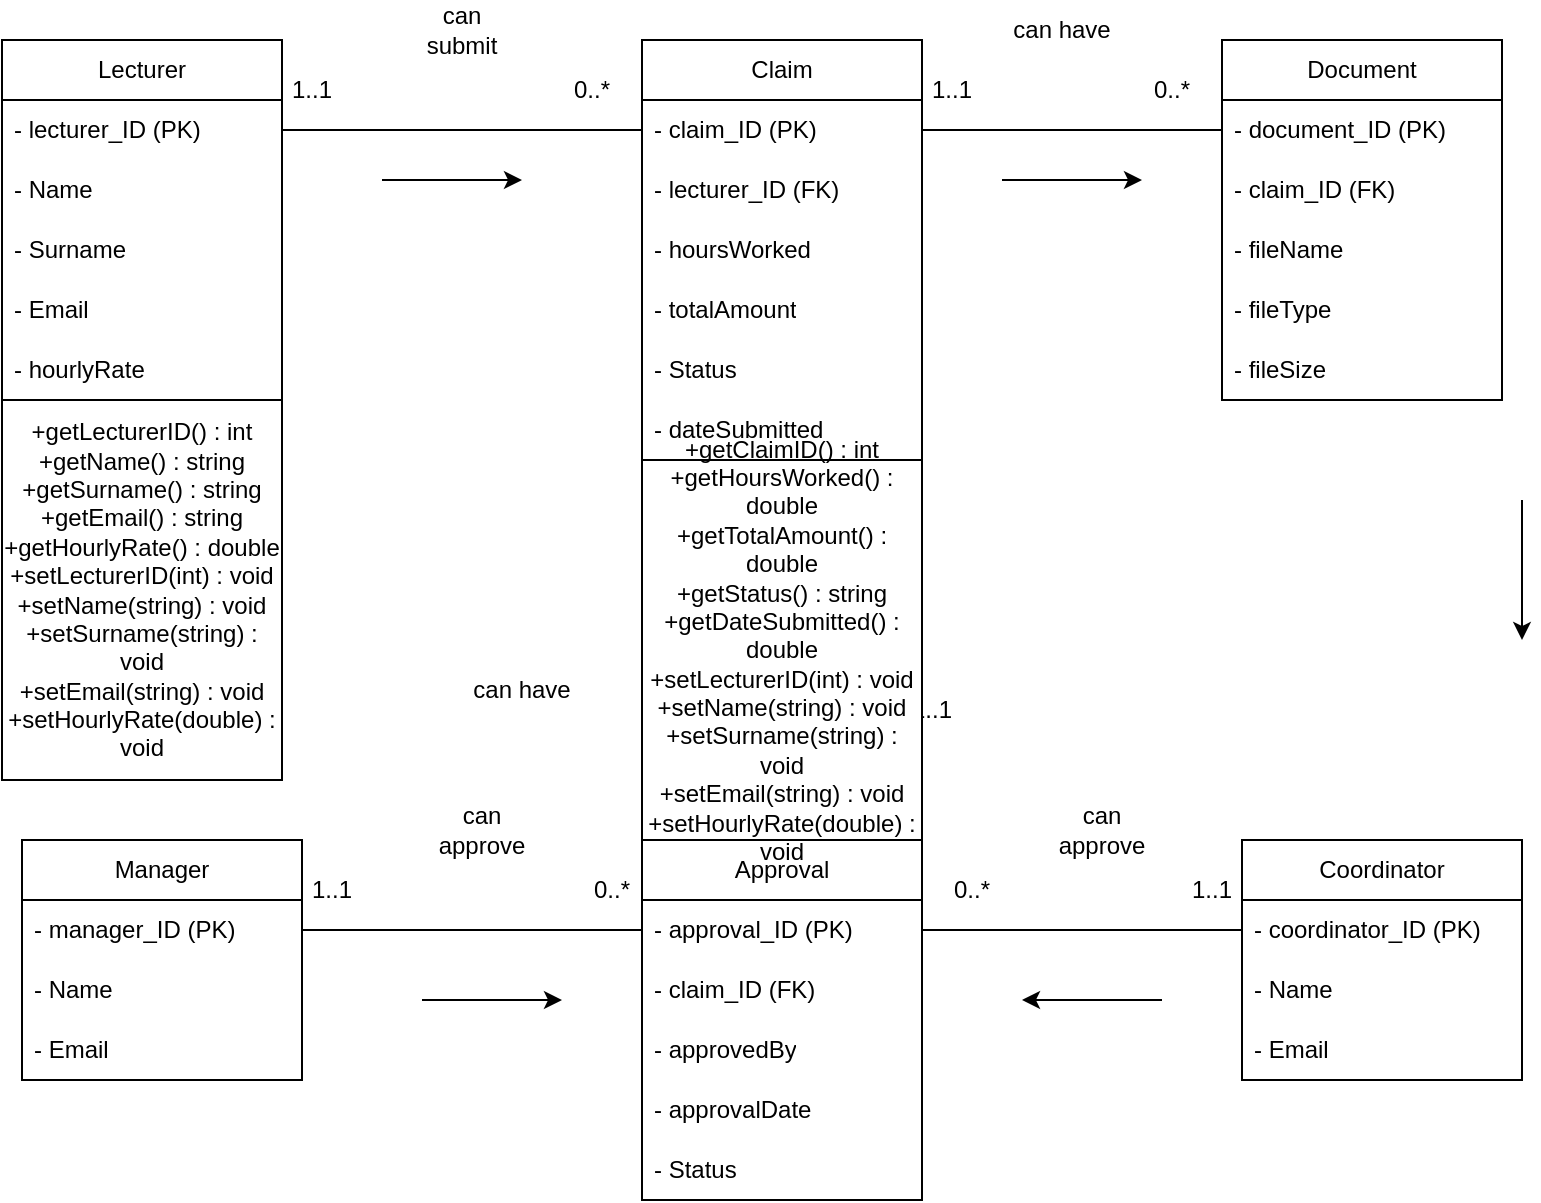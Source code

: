 <mxfile version="28.1.2">
  <diagram id="00ZYqYmhckpdk3OCZPIT" name="Page-1">
    <mxGraphModel dx="1281" dy="604" grid="1" gridSize="10" guides="1" tooltips="1" connect="1" arrows="1" fold="1" page="1" pageScale="1" pageWidth="850" pageHeight="1100" math="0" shadow="0">
      <root>
        <mxCell id="0" />
        <mxCell id="1" parent="0" />
        <mxCell id="im1Z228pbPqZflKwavZs-1" value="Lecturer" style="swimlane;fontStyle=0;childLayout=stackLayout;horizontal=1;startSize=30;horizontalStack=0;resizeParent=1;resizeParentMax=0;resizeLast=0;collapsible=1;marginBottom=0;whiteSpace=wrap;html=1;" parent="1" vertex="1">
          <mxGeometry x="40" y="80" width="140" height="180" as="geometry" />
        </mxCell>
        <mxCell id="im1Z228pbPqZflKwavZs-2" value="- lecturer_ID (PK)" style="text;strokeColor=none;fillColor=none;align=left;verticalAlign=middle;spacingLeft=4;spacingRight=4;overflow=hidden;points=[[0,0.5],[1,0.5]];portConstraint=eastwest;rotatable=0;whiteSpace=wrap;html=1;" parent="im1Z228pbPqZflKwavZs-1" vertex="1">
          <mxGeometry y="30" width="140" height="30" as="geometry" />
        </mxCell>
        <mxCell id="im1Z228pbPqZflKwavZs-3" value="- Name" style="text;strokeColor=none;fillColor=none;align=left;verticalAlign=middle;spacingLeft=4;spacingRight=4;overflow=hidden;points=[[0,0.5],[1,0.5]];portConstraint=eastwest;rotatable=0;whiteSpace=wrap;html=1;" parent="im1Z228pbPqZflKwavZs-1" vertex="1">
          <mxGeometry y="60" width="140" height="30" as="geometry" />
        </mxCell>
        <mxCell id="im1Z228pbPqZflKwavZs-4" value="- Surname" style="text;strokeColor=none;fillColor=none;align=left;verticalAlign=middle;spacingLeft=4;spacingRight=4;overflow=hidden;points=[[0,0.5],[1,0.5]];portConstraint=eastwest;rotatable=0;whiteSpace=wrap;html=1;" parent="im1Z228pbPqZflKwavZs-1" vertex="1">
          <mxGeometry y="90" width="140" height="30" as="geometry" />
        </mxCell>
        <mxCell id="im1Z228pbPqZflKwavZs-25" value="- Email" style="text;strokeColor=none;fillColor=none;align=left;verticalAlign=middle;spacingLeft=4;spacingRight=4;overflow=hidden;points=[[0,0.5],[1,0.5]];portConstraint=eastwest;rotatable=0;whiteSpace=wrap;html=1;" parent="im1Z228pbPqZflKwavZs-1" vertex="1">
          <mxGeometry y="120" width="140" height="30" as="geometry" />
        </mxCell>
        <mxCell id="im1Z228pbPqZflKwavZs-26" value="- hourlyRate" style="text;strokeColor=none;fillColor=none;align=left;verticalAlign=middle;spacingLeft=4;spacingRight=4;overflow=hidden;points=[[0,0.5],[1,0.5]];portConstraint=eastwest;rotatable=0;whiteSpace=wrap;html=1;" parent="im1Z228pbPqZflKwavZs-1" vertex="1">
          <mxGeometry y="150" width="140" height="30" as="geometry" />
        </mxCell>
        <mxCell id="im1Z228pbPqZflKwavZs-5" value="Document" style="swimlane;fontStyle=0;childLayout=stackLayout;horizontal=1;startSize=30;horizontalStack=0;resizeParent=1;resizeParentMax=0;resizeLast=0;collapsible=1;marginBottom=0;whiteSpace=wrap;html=1;" parent="1" vertex="1">
          <mxGeometry x="650" y="80" width="140" height="180" as="geometry" />
        </mxCell>
        <mxCell id="im1Z228pbPqZflKwavZs-6" value="- document_ID (PK)" style="text;strokeColor=none;fillColor=none;align=left;verticalAlign=middle;spacingLeft=4;spacingRight=4;overflow=hidden;points=[[0,0.5],[1,0.5]];portConstraint=eastwest;rotatable=0;whiteSpace=wrap;html=1;" parent="im1Z228pbPqZflKwavZs-5" vertex="1">
          <mxGeometry y="30" width="140" height="30" as="geometry" />
        </mxCell>
        <mxCell id="im1Z228pbPqZflKwavZs-7" value="- claim_ID (FK)" style="text;strokeColor=none;fillColor=none;align=left;verticalAlign=middle;spacingLeft=4;spacingRight=4;overflow=hidden;points=[[0,0.5],[1,0.5]];portConstraint=eastwest;rotatable=0;whiteSpace=wrap;html=1;" parent="im1Z228pbPqZflKwavZs-5" vertex="1">
          <mxGeometry y="60" width="140" height="30" as="geometry" />
        </mxCell>
        <mxCell id="im1Z228pbPqZflKwavZs-8" value="- fileName" style="text;strokeColor=none;fillColor=none;align=left;verticalAlign=middle;spacingLeft=4;spacingRight=4;overflow=hidden;points=[[0,0.5],[1,0.5]];portConstraint=eastwest;rotatable=0;whiteSpace=wrap;html=1;" parent="im1Z228pbPqZflKwavZs-5" vertex="1">
          <mxGeometry y="90" width="140" height="30" as="geometry" />
        </mxCell>
        <mxCell id="im1Z228pbPqZflKwavZs-30" value="- fileType" style="text;strokeColor=none;fillColor=none;align=left;verticalAlign=middle;spacingLeft=4;spacingRight=4;overflow=hidden;points=[[0,0.5],[1,0.5]];portConstraint=eastwest;rotatable=0;whiteSpace=wrap;html=1;" parent="im1Z228pbPqZflKwavZs-5" vertex="1">
          <mxGeometry y="120" width="140" height="30" as="geometry" />
        </mxCell>
        <mxCell id="im1Z228pbPqZflKwavZs-31" value="- fileSize" style="text;strokeColor=none;fillColor=none;align=left;verticalAlign=middle;spacingLeft=4;spacingRight=4;overflow=hidden;points=[[0,0.5],[1,0.5]];portConstraint=eastwest;rotatable=0;whiteSpace=wrap;html=1;" parent="im1Z228pbPqZflKwavZs-5" vertex="1">
          <mxGeometry y="150" width="140" height="30" as="geometry" />
        </mxCell>
        <mxCell id="im1Z228pbPqZflKwavZs-9" value="Claim" style="swimlane;fontStyle=0;childLayout=stackLayout;horizontal=1;startSize=30;horizontalStack=0;resizeParent=1;resizeParentMax=0;resizeLast=0;collapsible=1;marginBottom=0;whiteSpace=wrap;html=1;" parent="1" vertex="1">
          <mxGeometry x="360" y="80" width="140" height="210" as="geometry" />
        </mxCell>
        <mxCell id="im1Z228pbPqZflKwavZs-10" value="- claim_ID (PK)" style="text;strokeColor=none;fillColor=none;align=left;verticalAlign=middle;spacingLeft=4;spacingRight=4;overflow=hidden;points=[[0,0.5],[1,0.5]];portConstraint=eastwest;rotatable=0;whiteSpace=wrap;html=1;" parent="im1Z228pbPqZflKwavZs-9" vertex="1">
          <mxGeometry y="30" width="140" height="30" as="geometry" />
        </mxCell>
        <mxCell id="im1Z228pbPqZflKwavZs-11" value="- lecturer_ID (FK)" style="text;strokeColor=none;fillColor=none;align=left;verticalAlign=middle;spacingLeft=4;spacingRight=4;overflow=hidden;points=[[0,0.5],[1,0.5]];portConstraint=eastwest;rotatable=0;whiteSpace=wrap;html=1;" parent="im1Z228pbPqZflKwavZs-9" vertex="1">
          <mxGeometry y="60" width="140" height="30" as="geometry" />
        </mxCell>
        <mxCell id="im1Z228pbPqZflKwavZs-12" value="- hoursWorked" style="text;strokeColor=none;fillColor=none;align=left;verticalAlign=middle;spacingLeft=4;spacingRight=4;overflow=hidden;points=[[0,0.5],[1,0.5]];portConstraint=eastwest;rotatable=0;whiteSpace=wrap;html=1;" parent="im1Z228pbPqZflKwavZs-9" vertex="1">
          <mxGeometry y="90" width="140" height="30" as="geometry" />
        </mxCell>
        <mxCell id="im1Z228pbPqZflKwavZs-27" value="- totalAmount" style="text;strokeColor=none;fillColor=none;align=left;verticalAlign=middle;spacingLeft=4;spacingRight=4;overflow=hidden;points=[[0,0.5],[1,0.5]];portConstraint=eastwest;rotatable=0;whiteSpace=wrap;html=1;" parent="im1Z228pbPqZflKwavZs-9" vertex="1">
          <mxGeometry y="120" width="140" height="30" as="geometry" />
        </mxCell>
        <mxCell id="im1Z228pbPqZflKwavZs-28" value="- Status" style="text;strokeColor=none;fillColor=none;align=left;verticalAlign=middle;spacingLeft=4;spacingRight=4;overflow=hidden;points=[[0,0.5],[1,0.5]];portConstraint=eastwest;rotatable=0;whiteSpace=wrap;html=1;" parent="im1Z228pbPqZflKwavZs-9" vertex="1">
          <mxGeometry y="150" width="140" height="30" as="geometry" />
        </mxCell>
        <mxCell id="im1Z228pbPqZflKwavZs-29" value="- dateSubmitted" style="text;strokeColor=none;fillColor=none;align=left;verticalAlign=middle;spacingLeft=4;spacingRight=4;overflow=hidden;points=[[0,0.5],[1,0.5]];portConstraint=eastwest;rotatable=0;whiteSpace=wrap;html=1;" parent="im1Z228pbPqZflKwavZs-9" vertex="1">
          <mxGeometry y="180" width="140" height="30" as="geometry" />
        </mxCell>
        <mxCell id="im1Z228pbPqZflKwavZs-13" value="Manager" style="swimlane;fontStyle=0;childLayout=stackLayout;horizontal=1;startSize=30;horizontalStack=0;resizeParent=1;resizeParentMax=0;resizeLast=0;collapsible=1;marginBottom=0;whiteSpace=wrap;html=1;" parent="1" vertex="1">
          <mxGeometry x="50" y="480" width="140" height="120" as="geometry" />
        </mxCell>
        <mxCell id="im1Z228pbPqZflKwavZs-14" value="- manager_ID (PK)" style="text;strokeColor=none;fillColor=none;align=left;verticalAlign=middle;spacingLeft=4;spacingRight=4;overflow=hidden;points=[[0,0.5],[1,0.5]];portConstraint=eastwest;rotatable=0;whiteSpace=wrap;html=1;" parent="im1Z228pbPqZflKwavZs-13" vertex="1">
          <mxGeometry y="30" width="140" height="30" as="geometry" />
        </mxCell>
        <mxCell id="im1Z228pbPqZflKwavZs-15" value="- Name" style="text;strokeColor=none;fillColor=none;align=left;verticalAlign=middle;spacingLeft=4;spacingRight=4;overflow=hidden;points=[[0,0.5],[1,0.5]];portConstraint=eastwest;rotatable=0;whiteSpace=wrap;html=1;" parent="im1Z228pbPqZflKwavZs-13" vertex="1">
          <mxGeometry y="60" width="140" height="30" as="geometry" />
        </mxCell>
        <mxCell id="im1Z228pbPqZflKwavZs-16" value="- Email" style="text;strokeColor=none;fillColor=none;align=left;verticalAlign=middle;spacingLeft=4;spacingRight=4;overflow=hidden;points=[[0,0.5],[1,0.5]];portConstraint=eastwest;rotatable=0;whiteSpace=wrap;html=1;" parent="im1Z228pbPqZflKwavZs-13" vertex="1">
          <mxGeometry y="90" width="140" height="30" as="geometry" />
        </mxCell>
        <mxCell id="im1Z228pbPqZflKwavZs-17" value="Coordinator" style="swimlane;fontStyle=0;childLayout=stackLayout;horizontal=1;startSize=30;horizontalStack=0;resizeParent=1;resizeParentMax=0;resizeLast=0;collapsible=1;marginBottom=0;whiteSpace=wrap;html=1;" parent="1" vertex="1">
          <mxGeometry x="660" y="480" width="140" height="120" as="geometry" />
        </mxCell>
        <mxCell id="im1Z228pbPqZflKwavZs-18" value="- coordinator_ID (PK)" style="text;strokeColor=none;fillColor=none;align=left;verticalAlign=middle;spacingLeft=4;spacingRight=4;overflow=hidden;points=[[0,0.5],[1,0.5]];portConstraint=eastwest;rotatable=0;whiteSpace=wrap;html=1;" parent="im1Z228pbPqZflKwavZs-17" vertex="1">
          <mxGeometry y="30" width="140" height="30" as="geometry" />
        </mxCell>
        <mxCell id="im1Z228pbPqZflKwavZs-19" value="- Name" style="text;strokeColor=none;fillColor=none;align=left;verticalAlign=middle;spacingLeft=4;spacingRight=4;overflow=hidden;points=[[0,0.5],[1,0.5]];portConstraint=eastwest;rotatable=0;whiteSpace=wrap;html=1;" parent="im1Z228pbPqZflKwavZs-17" vertex="1">
          <mxGeometry y="60" width="140" height="30" as="geometry" />
        </mxCell>
        <mxCell id="im1Z228pbPqZflKwavZs-20" value="- Email" style="text;strokeColor=none;fillColor=none;align=left;verticalAlign=middle;spacingLeft=4;spacingRight=4;overflow=hidden;points=[[0,0.5],[1,0.5]];portConstraint=eastwest;rotatable=0;whiteSpace=wrap;html=1;" parent="im1Z228pbPqZflKwavZs-17" vertex="1">
          <mxGeometry y="90" width="140" height="30" as="geometry" />
        </mxCell>
        <mxCell id="im1Z228pbPqZflKwavZs-21" value="Approval" style="swimlane;fontStyle=0;childLayout=stackLayout;horizontal=1;startSize=30;horizontalStack=0;resizeParent=1;resizeParentMax=0;resizeLast=0;collapsible=1;marginBottom=0;whiteSpace=wrap;html=1;" parent="1" vertex="1">
          <mxGeometry x="360" y="480" width="140" height="180" as="geometry" />
        </mxCell>
        <mxCell id="im1Z228pbPqZflKwavZs-22" value="- approval_ID (PK)" style="text;strokeColor=none;fillColor=none;align=left;verticalAlign=middle;spacingLeft=4;spacingRight=4;overflow=hidden;points=[[0,0.5],[1,0.5]];portConstraint=eastwest;rotatable=0;whiteSpace=wrap;html=1;" parent="im1Z228pbPqZflKwavZs-21" vertex="1">
          <mxGeometry y="30" width="140" height="30" as="geometry" />
        </mxCell>
        <mxCell id="im1Z228pbPqZflKwavZs-23" value="- claim_ID (FK)" style="text;strokeColor=none;fillColor=none;align=left;verticalAlign=middle;spacingLeft=4;spacingRight=4;overflow=hidden;points=[[0,0.5],[1,0.5]];portConstraint=eastwest;rotatable=0;whiteSpace=wrap;html=1;" parent="im1Z228pbPqZflKwavZs-21" vertex="1">
          <mxGeometry y="60" width="140" height="30" as="geometry" />
        </mxCell>
        <mxCell id="im1Z228pbPqZflKwavZs-24" value="- approvedBy" style="text;strokeColor=none;fillColor=none;align=left;verticalAlign=middle;spacingLeft=4;spacingRight=4;overflow=hidden;points=[[0,0.5],[1,0.5]];portConstraint=eastwest;rotatable=0;whiteSpace=wrap;html=1;" parent="im1Z228pbPqZflKwavZs-21" vertex="1">
          <mxGeometry y="90" width="140" height="30" as="geometry" />
        </mxCell>
        <mxCell id="im1Z228pbPqZflKwavZs-32" value="- approvalDate" style="text;strokeColor=none;fillColor=none;align=left;verticalAlign=middle;spacingLeft=4;spacingRight=4;overflow=hidden;points=[[0,0.5],[1,0.5]];portConstraint=eastwest;rotatable=0;whiteSpace=wrap;html=1;" parent="im1Z228pbPqZflKwavZs-21" vertex="1">
          <mxGeometry y="120" width="140" height="30" as="geometry" />
        </mxCell>
        <mxCell id="im1Z228pbPqZflKwavZs-33" value="- Status" style="text;strokeColor=none;fillColor=none;align=left;verticalAlign=middle;spacingLeft=4;spacingRight=4;overflow=hidden;points=[[0,0.5],[1,0.5]];portConstraint=eastwest;rotatable=0;whiteSpace=wrap;html=1;" parent="im1Z228pbPqZflKwavZs-21" vertex="1">
          <mxGeometry y="150" width="140" height="30" as="geometry" />
        </mxCell>
        <mxCell id="im1Z228pbPqZflKwavZs-34" value="" style="endArrow=none;html=1;rounded=0;exitX=1;exitY=0.5;exitDx=0;exitDy=0;entryX=0;entryY=0.5;entryDx=0;entryDy=0;" parent="1" source="im1Z228pbPqZflKwavZs-2" target="im1Z228pbPqZflKwavZs-10" edge="1">
          <mxGeometry width="50" height="50" relative="1" as="geometry">
            <mxPoint x="400" y="340" as="sourcePoint" />
            <mxPoint x="450" y="290" as="targetPoint" />
          </mxGeometry>
        </mxCell>
        <mxCell id="im1Z228pbPqZflKwavZs-35" value="1..1" style="text;html=1;align=center;verticalAlign=middle;whiteSpace=wrap;rounded=0;" parent="1" vertex="1">
          <mxGeometry x="180" y="90" width="30" height="30" as="geometry" />
        </mxCell>
        <mxCell id="im1Z228pbPqZflKwavZs-36" value="0..*" style="text;html=1;align=center;verticalAlign=middle;whiteSpace=wrap;rounded=0;" parent="1" vertex="1">
          <mxGeometry x="320" y="90" width="30" height="30" as="geometry" />
        </mxCell>
        <mxCell id="im1Z228pbPqZflKwavZs-37" value="" style="endArrow=classic;html=1;rounded=0;" parent="1" edge="1">
          <mxGeometry width="50" height="50" relative="1" as="geometry">
            <mxPoint x="230" y="150" as="sourcePoint" />
            <mxPoint x="300" y="150" as="targetPoint" />
          </mxGeometry>
        </mxCell>
        <mxCell id="im1Z228pbPqZflKwavZs-39" value="can submit" style="text;html=1;align=center;verticalAlign=middle;whiteSpace=wrap;rounded=0;" parent="1" vertex="1">
          <mxGeometry x="240" y="60" width="60" height="30" as="geometry" />
        </mxCell>
        <mxCell id="im1Z228pbPqZflKwavZs-40" value="" style="endArrow=none;html=1;rounded=0;exitX=1;exitY=0.5;exitDx=0;exitDy=0;entryX=0;entryY=0.5;entryDx=0;entryDy=0;" parent="1" source="im1Z228pbPqZflKwavZs-10" target="im1Z228pbPqZflKwavZs-6" edge="1">
          <mxGeometry width="50" height="50" relative="1" as="geometry">
            <mxPoint x="550" y="170" as="sourcePoint" />
            <mxPoint x="725" y="170" as="targetPoint" />
          </mxGeometry>
        </mxCell>
        <mxCell id="im1Z228pbPqZflKwavZs-41" value="" style="endArrow=classic;html=1;rounded=0;" parent="1" edge="1">
          <mxGeometry width="50" height="50" relative="1" as="geometry">
            <mxPoint x="540" y="150" as="sourcePoint" />
            <mxPoint x="610" y="150" as="targetPoint" />
          </mxGeometry>
        </mxCell>
        <mxCell id="im1Z228pbPqZflKwavZs-43" value="0..*" style="text;html=1;align=center;verticalAlign=middle;whiteSpace=wrap;rounded=0;" parent="1" vertex="1">
          <mxGeometry x="610" y="90" width="30" height="30" as="geometry" />
        </mxCell>
        <mxCell id="im1Z228pbPqZflKwavZs-44" value="can have" style="text;html=1;align=center;verticalAlign=middle;whiteSpace=wrap;rounded=0;" parent="1" vertex="1">
          <mxGeometry x="540" y="60" width="60" height="30" as="geometry" />
        </mxCell>
        <mxCell id="im1Z228pbPqZflKwavZs-45" value="" style="endArrow=none;html=1;rounded=0;exitX=0.5;exitY=0;exitDx=0;exitDy=0;" parent="1" source="im1Z228pbPqZflKwavZs-21" edge="1">
          <mxGeometry width="50" height="50" relative="1" as="geometry">
            <mxPoint x="400" y="340" as="sourcePoint" />
            <mxPoint x="430" y="420" as="targetPoint" />
          </mxGeometry>
        </mxCell>
        <mxCell id="im1Z228pbPqZflKwavZs-46" value="1..1" style="text;html=1;align=center;verticalAlign=middle;whiteSpace=wrap;rounded=0;" parent="1" vertex="1">
          <mxGeometry x="490" y="400" width="30" height="30" as="geometry" />
        </mxCell>
        <mxCell id="im1Z228pbPqZflKwavZs-47" value="0..*" style="text;html=1;align=center;verticalAlign=middle;whiteSpace=wrap;rounded=0;" parent="1" vertex="1">
          <mxGeometry x="395" y="440" width="30" height="30" as="geometry" />
        </mxCell>
        <mxCell id="im1Z228pbPqZflKwavZs-48" value="can have" style="text;html=1;align=center;verticalAlign=middle;whiteSpace=wrap;rounded=0;" parent="1" vertex="1">
          <mxGeometry x="270" y="390" width="60" height="30" as="geometry" />
        </mxCell>
        <mxCell id="im1Z228pbPqZflKwavZs-49" value="" style="endArrow=classic;html=1;rounded=0;" parent="1" edge="1">
          <mxGeometry width="50" height="50" relative="1" as="geometry">
            <mxPoint x="800" y="310" as="sourcePoint" />
            <mxPoint x="800" y="380" as="targetPoint" />
          </mxGeometry>
        </mxCell>
        <mxCell id="im1Z228pbPqZflKwavZs-50" value="" style="endArrow=none;html=1;rounded=0;exitX=1;exitY=0.5;exitDx=0;exitDy=0;entryX=0;entryY=0.5;entryDx=0;entryDy=0;" parent="1" source="im1Z228pbPqZflKwavZs-14" target="im1Z228pbPqZflKwavZs-22" edge="1">
          <mxGeometry width="50" height="50" relative="1" as="geometry">
            <mxPoint x="400" y="340" as="sourcePoint" />
            <mxPoint x="450" y="290" as="targetPoint" />
          </mxGeometry>
        </mxCell>
        <mxCell id="im1Z228pbPqZflKwavZs-51" value="" style="endArrow=none;html=1;rounded=0;exitX=1;exitY=0.5;exitDx=0;exitDy=0;entryX=0;entryY=0.5;entryDx=0;entryDy=0;" parent="1" source="im1Z228pbPqZflKwavZs-22" target="im1Z228pbPqZflKwavZs-18" edge="1">
          <mxGeometry width="50" height="50" relative="1" as="geometry">
            <mxPoint x="290" y="560" as="sourcePoint" />
            <mxPoint x="470" y="560" as="targetPoint" />
          </mxGeometry>
        </mxCell>
        <mxCell id="im1Z228pbPqZflKwavZs-52" value="" style="endArrow=classic;html=1;rounded=0;" parent="1" edge="1">
          <mxGeometry width="50" height="50" relative="1" as="geometry">
            <mxPoint x="250" y="560" as="sourcePoint" />
            <mxPoint x="320" y="560" as="targetPoint" />
          </mxGeometry>
        </mxCell>
        <mxCell id="im1Z228pbPqZflKwavZs-53" value="" style="endArrow=classic;html=1;rounded=0;" parent="1" edge="1">
          <mxGeometry width="50" height="50" relative="1" as="geometry">
            <mxPoint x="620" y="560" as="sourcePoint" />
            <mxPoint x="550" y="560" as="targetPoint" />
          </mxGeometry>
        </mxCell>
        <mxCell id="im1Z228pbPqZflKwavZs-54" value="1..1" style="text;html=1;align=center;verticalAlign=middle;whiteSpace=wrap;rounded=0;" parent="1" vertex="1">
          <mxGeometry x="190" y="490" width="30" height="30" as="geometry" />
        </mxCell>
        <mxCell id="im1Z228pbPqZflKwavZs-55" value="0..*" style="text;html=1;align=center;verticalAlign=middle;whiteSpace=wrap;rounded=0;" parent="1" vertex="1">
          <mxGeometry x="330" y="490" width="30" height="30" as="geometry" />
        </mxCell>
        <mxCell id="im1Z228pbPqZflKwavZs-56" value="0..*" style="text;html=1;align=center;verticalAlign=middle;whiteSpace=wrap;rounded=0;" parent="1" vertex="1">
          <mxGeometry x="510" y="490" width="30" height="30" as="geometry" />
        </mxCell>
        <mxCell id="im1Z228pbPqZflKwavZs-57" value="1..1" style="text;html=1;align=center;verticalAlign=middle;whiteSpace=wrap;rounded=0;" parent="1" vertex="1">
          <mxGeometry x="630" y="490" width="30" height="30" as="geometry" />
        </mxCell>
        <mxCell id="im1Z228pbPqZflKwavZs-58" value="1..1" style="text;html=1;align=center;verticalAlign=middle;whiteSpace=wrap;rounded=0;" parent="1" vertex="1">
          <mxGeometry x="500" y="90" width="30" height="30" as="geometry" />
        </mxCell>
        <mxCell id="im1Z228pbPqZflKwavZs-59" value="can approve" style="text;html=1;align=center;verticalAlign=middle;whiteSpace=wrap;rounded=0;" parent="1" vertex="1">
          <mxGeometry x="250" y="460" width="60" height="30" as="geometry" />
        </mxCell>
        <mxCell id="im1Z228pbPqZflKwavZs-60" value="can approve" style="text;html=1;align=center;verticalAlign=middle;whiteSpace=wrap;rounded=0;" parent="1" vertex="1">
          <mxGeometry x="560" y="460" width="60" height="30" as="geometry" />
        </mxCell>
        <mxCell id="KWWrqwBbphow6ikjbtH4-6" value="&lt;span style=&quot;text-align: left; background-color: initial;&quot;&gt;+getLecturerID() : int&lt;/span&gt;&lt;br style=&quot;text-align: left;&quot;&gt;&lt;span style=&quot;text-align: left; background-color: initial;&quot;&gt;+getName() : string&lt;/span&gt;&lt;br style=&quot;text-align: left;&quot;&gt;&lt;span style=&quot;text-align: left; background-color: initial;&quot;&gt;+getSurname() : string&lt;/span&gt;&lt;br style=&quot;text-align: left;&quot;&gt;&lt;span style=&quot;text-align: left; background-color: initial;&quot;&gt;+getEmail() : string&lt;/span&gt;&lt;br style=&quot;text-align: left;&quot;&gt;&lt;span style=&quot;text-align: left; background-color: initial;&quot;&gt;+getHourlyRate() : double&lt;/span&gt;&lt;br style=&quot;text-align: left;&quot;&gt;&lt;span style=&quot;text-align: left; background-color: initial;&quot;&gt;+setLecturerID(int) : void&lt;/span&gt;&lt;br style=&quot;text-align: left;&quot;&gt;&lt;span style=&quot;text-align: left; background-color: initial;&quot;&gt;+setName(string) : void&lt;/span&gt;&lt;br style=&quot;text-align: left;&quot;&gt;&lt;span style=&quot;text-align: left; background-color: initial;&quot;&gt;+setSurname(string) : void&lt;/span&gt;&lt;br style=&quot;text-align: left;&quot;&gt;&lt;span style=&quot;text-align: left; background-color: initial;&quot;&gt;+setEmail(string) : void&lt;/span&gt;&lt;br style=&quot;text-align: left;&quot;&gt;&lt;span style=&quot;text-align: left; background-color: initial;&quot;&gt;+setHourlyRate(double) : void&lt;/span&gt;&lt;br style=&quot;text-align: left;&quot;&gt;" style="rounded=0;whiteSpace=wrap;html=1;" vertex="1" parent="1">
          <mxGeometry x="40" y="260" width="140" height="190" as="geometry" />
        </mxCell>
        <mxCell id="KWWrqwBbphow6ikjbtH4-7" value="&lt;span style=&quot;text-align: left; background-color: initial;&quot;&gt;+getClaimID() : int&lt;/span&gt;&lt;br style=&quot;text-align: left;&quot;&gt;&lt;span style=&quot;text-align: left; background-color: initial;&quot;&gt;+getHoursWorked() : double&lt;/span&gt;&lt;br style=&quot;text-align: left;&quot;&gt;&lt;span style=&quot;text-align: left; background-color: initial;&quot;&gt;+getTotalAmount() : double&lt;/span&gt;&lt;br style=&quot;text-align: left;&quot;&gt;&lt;span style=&quot;text-align: left; background-color: initial;&quot;&gt;+getStatus() : string&lt;/span&gt;&lt;br style=&quot;text-align: left;&quot;&gt;&lt;span style=&quot;text-align: left; background-color: initial;&quot;&gt;+getDateSubmitted() : double&lt;/span&gt;&lt;br style=&quot;text-align: left;&quot;&gt;&lt;span style=&quot;text-align: left; background-color: initial;&quot;&gt;+setLecturerID(int) : void&lt;/span&gt;&lt;br style=&quot;text-align: left;&quot;&gt;&lt;span style=&quot;text-align: left; background-color: initial;&quot;&gt;+setName(string) : void&lt;/span&gt;&lt;br style=&quot;text-align: left;&quot;&gt;&lt;span style=&quot;text-align: left; background-color: initial;&quot;&gt;+setSurname(string) : void&lt;/span&gt;&lt;br style=&quot;text-align: left;&quot;&gt;&lt;span style=&quot;text-align: left; background-color: initial;&quot;&gt;+setEmail(string) : void&lt;/span&gt;&lt;br style=&quot;text-align: left;&quot;&gt;&lt;span style=&quot;text-align: left; background-color: initial;&quot;&gt;+setHourlyRate(double) : void&lt;/span&gt;" style="rounded=0;whiteSpace=wrap;html=1;" vertex="1" parent="1">
          <mxGeometry x="360" y="290" width="140" height="190" as="geometry" />
        </mxCell>
      </root>
    </mxGraphModel>
  </diagram>
</mxfile>
